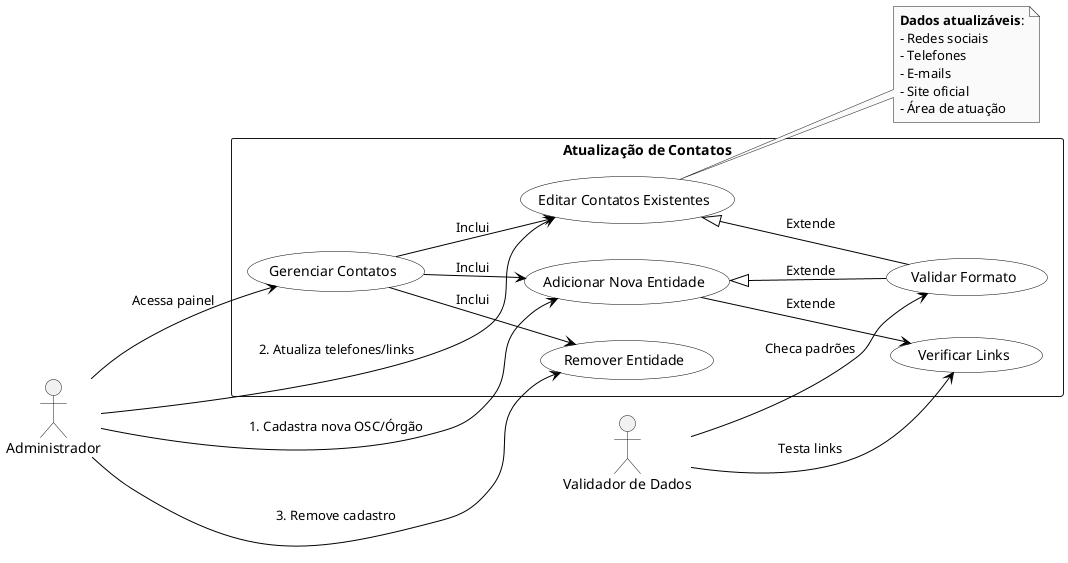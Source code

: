 @startuml administrador-contatos

left to right direction
skinparam monochrome true
skinparam usecase {
  BackgroundColor #FFFFFF
  BorderColor #000000
  ArrowColor #000000
}

actor Administrador as admin
actor "Validador de Dados" as validator

rectangle "Atualização de Contatos" {
  usecase "Gerenciar Contatos" as UC0
  usecase "Adicionar Nova Entidade" as UC1
  usecase "Editar Contatos Existentes" as UC2
  usecase "Remover Entidade" as UC3
  usecase "Verificar Links" as UC4
  usecase "Validar Formato" as UC5
  
  UC0 --> UC1 : "Inclui"
  UC0 --> UC2 : "Inclui"
  UC0 --> UC3 : "Inclui"
  UC1 --> UC4 : "Extende"
  UC1 <|-- UC5 : "Extende"
  UC2 <|-- UC5 : "Extende"
}

admin --> UC0 : "Acessa painel"
admin --> UC1 : "1. Cadastra nova OSC/Órgão"
admin --> UC2 : "2. Atualiza telefones/links"
admin --> UC3 : "3. Remove cadastro"
validator --> UC4 : "Testa links"
validator --> UC5 : "Checa padrões"

note right of UC2
  **Dados atualizáveis**:
  - Redes sociais
  - Telefones
  - E-mails
  - Site oficial
  - Área de atuação
end note

@enduml